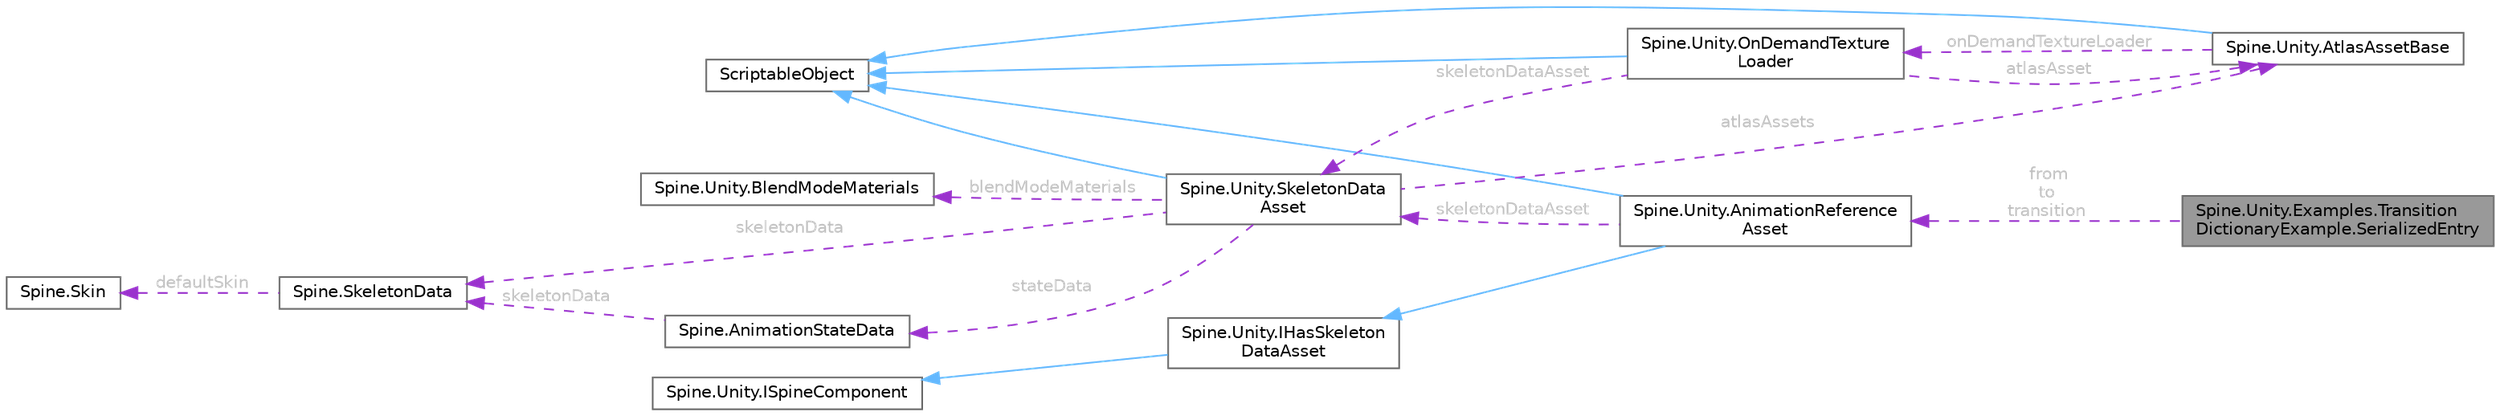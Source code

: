 digraph "Spine.Unity.Examples.TransitionDictionaryExample.SerializedEntry"
{
 // LATEX_PDF_SIZE
  bgcolor="transparent";
  edge [fontname=Helvetica,fontsize=10,labelfontname=Helvetica,labelfontsize=10];
  node [fontname=Helvetica,fontsize=10,shape=box,height=0.2,width=0.4];
  rankdir="LR";
  Node1 [id="Node000001",label="Spine.Unity.Examples.Transition\lDictionaryExample.SerializedEntry",height=0.2,width=0.4,color="gray40", fillcolor="grey60", style="filled", fontcolor="black",tooltip=" "];
  Node2 -> Node1 [id="edge18_Node000001_Node000002",dir="back",color="darkorchid3",style="dashed",tooltip=" ",label=" from\nto\ntransition",fontcolor="grey" ];
  Node2 [id="Node000002",label="Spine.Unity.AnimationReference\lAsset",height=0.2,width=0.4,color="gray40", fillcolor="white", style="filled",URL="$class_spine_1_1_unity_1_1_animation_reference_asset.html",tooltip=" "];
  Node3 -> Node2 [id="edge19_Node000002_Node000003",dir="back",color="steelblue1",style="solid",tooltip=" "];
  Node3 [id="Node000003",label="ScriptableObject",height=0.2,width=0.4,color="gray40", fillcolor="white", style="filled",tooltip=" "];
  Node4 -> Node2 [id="edge20_Node000002_Node000004",dir="back",color="steelblue1",style="solid",tooltip=" "];
  Node4 [id="Node000004",label="Spine.Unity.IHasSkeleton\lDataAsset",height=0.2,width=0.4,color="gray40", fillcolor="white", style="filled",URL="$interface_spine_1_1_unity_1_1_i_has_skeleton_data_asset.html",tooltip="Holds a reference to a SkeletonDataAsset."];
  Node5 -> Node4 [id="edge21_Node000004_Node000005",dir="back",color="steelblue1",style="solid",tooltip=" "];
  Node5 [id="Node000005",label="Spine.Unity.ISpineComponent",height=0.2,width=0.4,color="gray40", fillcolor="white", style="filled",URL="$interface_spine_1_1_unity_1_1_i_spine_component.html",tooltip=" "];
  Node6 -> Node2 [id="edge22_Node000002_Node000006",dir="back",color="darkorchid3",style="dashed",tooltip=" ",label=" skeletonDataAsset",fontcolor="grey" ];
  Node6 [id="Node000006",label="Spine.Unity.SkeletonData\lAsset",height=0.2,width=0.4,color="gray40", fillcolor="white", style="filled",URL="$class_spine_1_1_unity_1_1_skeleton_data_asset.html",tooltip=" "];
  Node3 -> Node6 [id="edge23_Node000006_Node000003",dir="back",color="steelblue1",style="solid",tooltip=" "];
  Node7 -> Node6 [id="edge24_Node000006_Node000007",dir="back",color="darkorchid3",style="dashed",tooltip=" ",label=" atlasAssets",fontcolor="grey" ];
  Node7 [id="Node000007",label="Spine.Unity.AtlasAssetBase",height=0.2,width=0.4,color="gray40", fillcolor="white", style="filled",URL="$class_spine_1_1_unity_1_1_atlas_asset_base.html",tooltip=" "];
  Node3 -> Node7 [id="edge25_Node000007_Node000003",dir="back",color="steelblue1",style="solid",tooltip=" "];
  Node8 -> Node7 [id="edge26_Node000007_Node000008",dir="back",color="darkorchid3",style="dashed",tooltip=" ",label=" onDemandTextureLoader",fontcolor="grey" ];
  Node8 [id="Node000008",label="Spine.Unity.OnDemandTexture\lLoader",height=0.2,width=0.4,color="gray40", fillcolor="white", style="filled",URL="$class_spine_1_1_unity_1_1_on_demand_texture_loader.html",tooltip=" "];
  Node3 -> Node8 [id="edge27_Node000008_Node000003",dir="back",color="steelblue1",style="solid",tooltip=" "];
  Node7 -> Node8 [id="edge28_Node000008_Node000007",dir="back",color="darkorchid3",style="dashed",tooltip=" ",label=" atlasAsset",fontcolor="grey" ];
  Node6 -> Node8 [id="edge29_Node000008_Node000006",dir="back",color="darkorchid3",style="dashed",tooltip=" ",label=" skeletonDataAsset",fontcolor="grey" ];
  Node9 -> Node6 [id="edge30_Node000006_Node000009",dir="back",color="darkorchid3",style="dashed",tooltip=" ",label=" blendModeMaterials",fontcolor="grey" ];
  Node9 [id="Node000009",label="Spine.Unity.BlendModeMaterials",height=0.2,width=0.4,color="gray40", fillcolor="white", style="filled",URL="$class_spine_1_1_unity_1_1_blend_mode_materials.html",tooltip=" "];
  Node10 -> Node6 [id="edge31_Node000006_Node000010",dir="back",color="darkorchid3",style="dashed",tooltip=" ",label=" skeletonData",fontcolor="grey" ];
  Node10 [id="Node000010",label="Spine.SkeletonData",height=0.2,width=0.4,color="gray40", fillcolor="white", style="filled",URL="$class_spine_1_1_skeleton_data.html",tooltip="Stores the setup pose and all of the stateless data for a skeleton."];
  Node11 -> Node10 [id="edge32_Node000010_Node000011",dir="back",color="darkorchid3",style="dashed",tooltip=" ",label=" defaultSkin",fontcolor="grey" ];
  Node11 [id="Node000011",label="Spine.Skin",height=0.2,width=0.4,color="gray40", fillcolor="white", style="filled",URL="$class_spine_1_1_skin.html",tooltip="Stores attachments by slot index and attachment name."];
  Node12 -> Node6 [id="edge33_Node000006_Node000012",dir="back",color="darkorchid3",style="dashed",tooltip=" ",label=" stateData",fontcolor="grey" ];
  Node12 [id="Node000012",label="Spine.AnimationStateData",height=0.2,width=0.4,color="gray40", fillcolor="white", style="filled",URL="$class_spine_1_1_animation_state_data.html",tooltip="Stores mix (crossfade) durations to be applied when AnimationState animations are changed."];
  Node10 -> Node12 [id="edge34_Node000012_Node000010",dir="back",color="darkorchid3",style="dashed",tooltip=" ",label=" skeletonData",fontcolor="grey" ];
}
